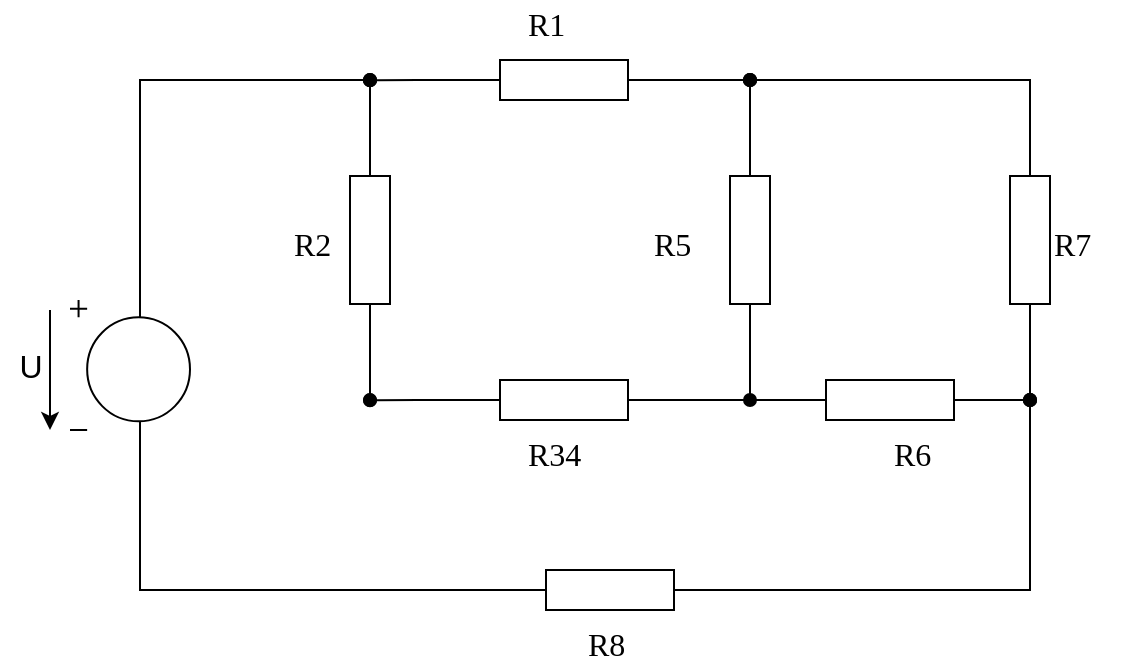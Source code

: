 <mxfile version="14.0.4" type="github">
  <diagram name="Page-1" id="16e2658f-23c8-b752-8be9-c03fbebb8bbe">
    <mxGraphModel dx="1038" dy="523" grid="1" gridSize="10" guides="1" tooltips="1" connect="1" arrows="1" fold="1" page="1" pageScale="1" pageWidth="1100" pageHeight="850" background="#ffffff" math="0" shadow="0">
      <root>
        <mxCell id="0" />
        <mxCell id="1" parent="0" />
        <mxCell id="9G8leT2x58Vvy01YkePL-20" style="edgeStyle=orthogonalEdgeStyle;rounded=0;orthogonalLoop=1;jettySize=auto;html=1;exitX=0;exitY=0.5;exitDx=0;exitDy=0;exitPerimeter=0;endArrow=oval;endFill=1;" parent="1" source="6d250d948d6a1778-2" edge="1">
          <mxGeometry relative="1" as="geometry">
            <mxPoint x="320" y="160.182" as="targetPoint" />
          </mxGeometry>
        </mxCell>
        <mxCell id="mzVuHm00MnzkutH1Cip6-3" style="edgeStyle=orthogonalEdgeStyle;rounded=0;orthogonalLoop=1;jettySize=auto;html=1;exitX=1;exitY=0.5;exitDx=0;exitDy=0;exitPerimeter=0;endArrow=oval;endFill=1;" edge="1" parent="1" source="6d250d948d6a1778-2">
          <mxGeometry relative="1" as="geometry">
            <mxPoint x="510" y="160" as="targetPoint" />
          </mxGeometry>
        </mxCell>
        <mxCell id="6d250d948d6a1778-2" value="" style="verticalLabelPosition=bottom;shadow=0;dashed=0;align=center;html=1;verticalAlign=top;strokeWidth=1;shape=mxgraph.electrical.resistors.resistor_1;rounded=1;comic=0;labelBackgroundColor=none;fontFamily=Verdana;fontSize=12;rotation=0;" parent="1" vertex="1">
          <mxGeometry x="367" y="150" width="100" height="20" as="geometry" />
        </mxCell>
        <mxCell id="mzVuHm00MnzkutH1Cip6-2" style="edgeStyle=orthogonalEdgeStyle;rounded=0;orthogonalLoop=1;jettySize=auto;html=1;exitX=1;exitY=0.5;exitDx=0;exitDy=0;exitPerimeter=0;endArrow=oval;endFill=1;" edge="1" parent="1" source="6d250d948d6a1778-3">
          <mxGeometry relative="1" as="geometry">
            <mxPoint x="510" y="160" as="targetPoint" />
          </mxGeometry>
        </mxCell>
        <mxCell id="6d250d948d6a1778-3" value="" style="verticalLabelPosition=bottom;shadow=0;dashed=0;align=center;html=1;verticalAlign=top;strokeWidth=1;shape=mxgraph.electrical.resistors.resistor_1;rounded=1;comic=0;labelBackgroundColor=none;fontFamily=Verdana;fontSize=12;rotation=-90;" parent="1" vertex="1">
          <mxGeometry x="460" y="230" width="100" height="20" as="geometry" />
        </mxCell>
        <mxCell id="9G8leT2x58Vvy01YkePL-21" style="edgeStyle=orthogonalEdgeStyle;rounded=0;orthogonalLoop=1;jettySize=auto;html=1;exitX=0;exitY=0.5;exitDx=0;exitDy=0;exitPerimeter=0;endArrow=oval;endFill=1;" parent="1" source="6d250d948d6a1778-4" edge="1">
          <mxGeometry relative="1" as="geometry">
            <mxPoint x="320" y="320" as="targetPoint" />
          </mxGeometry>
        </mxCell>
        <mxCell id="mzVuHm00MnzkutH1Cip6-6" style="edgeStyle=orthogonalEdgeStyle;rounded=0;orthogonalLoop=1;jettySize=auto;html=1;exitX=1;exitY=0.5;exitDx=0;exitDy=0;exitPerimeter=0;endArrow=oval;endFill=1;" edge="1" parent="1" source="6d250d948d6a1778-4">
          <mxGeometry relative="1" as="geometry">
            <mxPoint x="320" y="160" as="targetPoint" />
          </mxGeometry>
        </mxCell>
        <mxCell id="6d250d948d6a1778-4" value="" style="verticalLabelPosition=bottom;shadow=0;dashed=0;align=center;html=1;verticalAlign=top;strokeWidth=1;shape=mxgraph.electrical.resistors.resistor_1;rounded=1;comic=0;labelBackgroundColor=none;fontFamily=Verdana;fontSize=12;rotation=-90;" parent="1" vertex="1">
          <mxGeometry x="270" y="230" width="100" height="20" as="geometry" />
        </mxCell>
        <mxCell id="mzVuHm00MnzkutH1Cip6-7" style="edgeStyle=orthogonalEdgeStyle;rounded=0;orthogonalLoop=1;jettySize=auto;html=1;exitX=0;exitY=0.5;exitDx=0;exitDy=0;exitPerimeter=0;endArrow=oval;endFill=1;" edge="1" parent="1" source="6d250d948d6a1778-5">
          <mxGeometry relative="1" as="geometry">
            <mxPoint x="650" y="320" as="targetPoint" />
          </mxGeometry>
        </mxCell>
        <mxCell id="6d250d948d6a1778-5" value="" style="verticalLabelPosition=bottom;shadow=0;dashed=0;align=center;html=1;verticalAlign=top;strokeWidth=1;shape=mxgraph.electrical.resistors.resistor_1;rounded=1;comic=0;labelBackgroundColor=none;fontFamily=Verdana;fontSize=12;rotation=-180;" parent="1" vertex="1">
          <mxGeometry x="530" y="310" width="100" height="20" as="geometry" />
        </mxCell>
        <mxCell id="mzVuHm00MnzkutH1Cip6-4" style="edgeStyle=orthogonalEdgeStyle;rounded=0;orthogonalLoop=1;jettySize=auto;html=1;exitX=1;exitY=0.5;exitDx=0;exitDy=0;exitPerimeter=0;endArrow=oval;endFill=1;" edge="1" parent="1" source="6d250d948d6a1778-6">
          <mxGeometry relative="1" as="geometry">
            <mxPoint x="650" y="320" as="targetPoint" />
          </mxGeometry>
        </mxCell>
        <mxCell id="mzVuHm00MnzkutH1Cip6-5" style="edgeStyle=orthogonalEdgeStyle;rounded=0;orthogonalLoop=1;jettySize=auto;html=1;exitX=0;exitY=0.5;exitDx=0;exitDy=0;exitPerimeter=0;endArrow=oval;endFill=1;" edge="1" parent="1" source="6d250d948d6a1778-6">
          <mxGeometry relative="1" as="geometry">
            <mxPoint x="510" y="160" as="targetPoint" />
            <Array as="points">
              <mxPoint x="650" y="160" />
            </Array>
          </mxGeometry>
        </mxCell>
        <mxCell id="6d250d948d6a1778-6" value="" style="verticalLabelPosition=bottom;shadow=0;dashed=0;align=center;fillColor=#ffffff;html=1;verticalAlign=top;strokeWidth=1;shape=mxgraph.electrical.resistors.resistor_1;rounded=1;comic=0;labelBackgroundColor=none;fontFamily=Verdana;fontSize=12;fontColor=#000000;rotation=90;" parent="1" vertex="1">
          <mxGeometry x="600" y="230" width="100" height="20" as="geometry" />
        </mxCell>
        <mxCell id="6d250d948d6a1778-16" value="R1" style="text;html=1;resizable=0;points=[];autosize=1;align=left;verticalAlign=top;spacingTop=-4;fontSize=16;fontFamily=Verdana" parent="1" vertex="1">
          <mxGeometry x="397" y="120" width="40" height="20" as="geometry" />
        </mxCell>
        <mxCell id="6d250d948d6a1778-17" value="R2" style="text;html=1;resizable=0;points=[];autosize=1;align=left;verticalAlign=top;spacingTop=-4;fontSize=16;fontFamily=Verdana" parent="1" vertex="1">
          <mxGeometry x="280" y="230" width="40" height="20" as="geometry" />
        </mxCell>
        <mxCell id="6d250d948d6a1778-18" value="R7" style="text;html=1;resizable=0;points=[];autosize=1;align=left;verticalAlign=top;spacingTop=-4;fontSize=16;fontFamily=Verdana" parent="1" vertex="1">
          <mxGeometry x="660" y="230" width="40" height="20" as="geometry" />
        </mxCell>
        <mxCell id="6d250d948d6a1778-19" value="R5" style="text;html=1;resizable=0;points=[];autosize=1;align=left;verticalAlign=top;spacingTop=-4;fontSize=16;fontFamily=Verdana" parent="1" vertex="1">
          <mxGeometry x="460" y="230" width="40" height="20" as="geometry" />
        </mxCell>
        <mxCell id="6d250d948d6a1778-20" value="R6" style="text;html=1;resizable=0;points=[];autosize=1;align=left;verticalAlign=top;spacingTop=-4;fontSize=16;fontFamily=Verdana" parent="1" vertex="1">
          <mxGeometry x="580" y="335" width="40" height="20" as="geometry" />
        </mxCell>
        <mxCell id="9G8leT2x58Vvy01YkePL-25" style="edgeStyle=orthogonalEdgeStyle;rounded=0;orthogonalLoop=1;jettySize=auto;html=1;exitX=1;exitY=0.5;exitDx=0;exitDy=0;exitPerimeter=0;endArrow=oval;endFill=1;" parent="1" source="9G8leT2x58Vvy01YkePL-7" edge="1">
          <mxGeometry relative="1" as="geometry">
            <mxPoint x="320" y="320.182" as="targetPoint" />
          </mxGeometry>
        </mxCell>
        <mxCell id="mzVuHm00MnzkutH1Cip6-1" style="edgeStyle=orthogonalEdgeStyle;rounded=0;orthogonalLoop=1;jettySize=auto;html=1;exitX=0;exitY=0.5;exitDx=0;exitDy=0;exitPerimeter=0;endArrow=oval;endFill=1;" edge="1" parent="1" source="9G8leT2x58Vvy01YkePL-7">
          <mxGeometry relative="1" as="geometry">
            <mxPoint x="510" y="320" as="targetPoint" />
          </mxGeometry>
        </mxCell>
        <mxCell id="9G8leT2x58Vvy01YkePL-7" value="" style="verticalLabelPosition=bottom;shadow=0;dashed=0;align=center;html=1;verticalAlign=top;strokeWidth=1;shape=mxgraph.electrical.resistors.resistor_1;rounded=1;comic=0;labelBackgroundColor=none;fontFamily=Verdana;fontSize=12;rotation=-180;" parent="1" vertex="1">
          <mxGeometry x="367" y="310" width="100" height="20" as="geometry" />
        </mxCell>
        <mxCell id="9G8leT2x58Vvy01YkePL-8" value="R34" style="text;html=1;resizable=0;points=[];autosize=1;align=left;verticalAlign=top;spacingTop=-4;fontSize=16;fontFamily=Verdana" parent="1" vertex="1">
          <mxGeometry x="397" y="335" width="50" height="20" as="geometry" />
        </mxCell>
        <mxCell id="9G8leT2x58Vvy01YkePL-33" style="edgeStyle=orthogonalEdgeStyle;rounded=0;orthogonalLoop=1;jettySize=auto;html=1;exitX=1;exitY=0.5;exitDx=0;exitDy=0;exitPerimeter=0;endArrow=oval;endFill=1;" parent="1" source="9G8leT2x58Vvy01YkePL-13" edge="1">
          <mxGeometry relative="1" as="geometry">
            <mxPoint x="650" y="320" as="targetPoint" />
            <Array as="points">
              <mxPoint x="650" y="415" />
            </Array>
          </mxGeometry>
        </mxCell>
        <mxCell id="9G8leT2x58Vvy01YkePL-13" value="" style="verticalLabelPosition=bottom;shadow=0;dashed=0;align=center;html=1;verticalAlign=top;strokeWidth=1;shape=mxgraph.electrical.resistors.resistor_1;rounded=1;comic=0;labelBackgroundColor=none;fontFamily=Verdana;fontSize=12;rotation=0;" parent="1" vertex="1">
          <mxGeometry x="390" y="405" width="100" height="20" as="geometry" />
        </mxCell>
        <mxCell id="9G8leT2x58Vvy01YkePL-14" value="R8" style="text;html=1;resizable=0;points=[];autosize=1;align=left;verticalAlign=top;spacingTop=-4;fontSize=16;fontFamily=Verdana" parent="1" vertex="1">
          <mxGeometry x="427" y="430" width="40" height="20" as="geometry" />
        </mxCell>
        <mxCell id="9G8leT2x58Vvy01YkePL-19" style="edgeStyle=orthogonalEdgeStyle;rounded=0;orthogonalLoop=1;jettySize=auto;html=1;exitX=0.5;exitY=0;exitDx=0;exitDy=0;endArrow=oval;endFill=1;" parent="1" edge="1">
          <mxGeometry relative="1" as="geometry">
            <mxPoint x="320" y="160" as="targetPoint" />
            <mxPoint x="205" y="280" as="sourcePoint" />
            <Array as="points">
              <mxPoint x="205" y="160" />
            </Array>
          </mxGeometry>
        </mxCell>
        <mxCell id="9G8leT2x58Vvy01YkePL-32" style="edgeStyle=orthogonalEdgeStyle;rounded=0;orthogonalLoop=1;jettySize=auto;html=1;exitX=0.5;exitY=1;exitDx=0;exitDy=0;endArrow=none;endFill=0;entryX=0;entryY=0.5;entryDx=0;entryDy=0;entryPerimeter=0;" parent="1" target="9G8leT2x58Vvy01YkePL-13" edge="1">
          <mxGeometry relative="1" as="geometry">
            <mxPoint x="205.0" y="440.0" as="targetPoint" />
            <mxPoint x="205" y="325" as="sourcePoint" />
            <Array as="points">
              <mxPoint x="205" y="415" />
            </Array>
          </mxGeometry>
        </mxCell>
        <mxCell id="9G8leT2x58Vvy01YkePL-23" value="" style="endArrow=classic;html=1;" parent="1" edge="1">
          <mxGeometry width="50" height="50" relative="1" as="geometry">
            <mxPoint x="160" y="275" as="sourcePoint" />
            <mxPoint x="160" y="335" as="targetPoint" />
          </mxGeometry>
        </mxCell>
        <mxCell id="9G8leT2x58Vvy01YkePL-24" value="U" style="text;html=1;align=center;verticalAlign=middle;resizable=0;points=[];autosize=1;fontSize=16;" parent="1" vertex="1">
          <mxGeometry x="135" y="292.5" width="30" height="20" as="geometry" />
        </mxCell>
        <mxCell id="9G8leT2x58Vvy01YkePL-28" value="" style="endArrow=none;html=1;entryX=1;entryY=0.5;entryDx=0;entryDy=0;entryPerimeter=0;" parent="1" target="6d250d948d6a1778-5" edge="1">
          <mxGeometry width="50" height="50" relative="1" as="geometry">
            <mxPoint x="510" y="320" as="sourcePoint" />
            <mxPoint x="590" y="330" as="targetPoint" />
          </mxGeometry>
        </mxCell>
        <mxCell id="9G8leT2x58Vvy01YkePL-31" value="" style="endArrow=none;html=1;exitX=0;exitY=0.5;exitDx=0;exitDy=0;exitPerimeter=0;" parent="1" source="6d250d948d6a1778-3" edge="1">
          <mxGeometry width="50" height="50" relative="1" as="geometry">
            <mxPoint x="637.815" y="285.381" as="sourcePoint" />
            <mxPoint x="510" y="320" as="targetPoint" />
          </mxGeometry>
        </mxCell>
        <mxCell id="9G8leT2x58Vvy01YkePL-36" value="" style="pointerEvents=1;verticalLabelPosition=bottom;shadow=0;dashed=0;align=center;html=1;verticalAlign=top;shape=mxgraph.electrical.signal_sources.dc_source_1;" parent="1" vertex="1">
          <mxGeometry x="170" y="270" width="60" height="65" as="geometry" />
        </mxCell>
      </root>
    </mxGraphModel>
  </diagram>
</mxfile>
